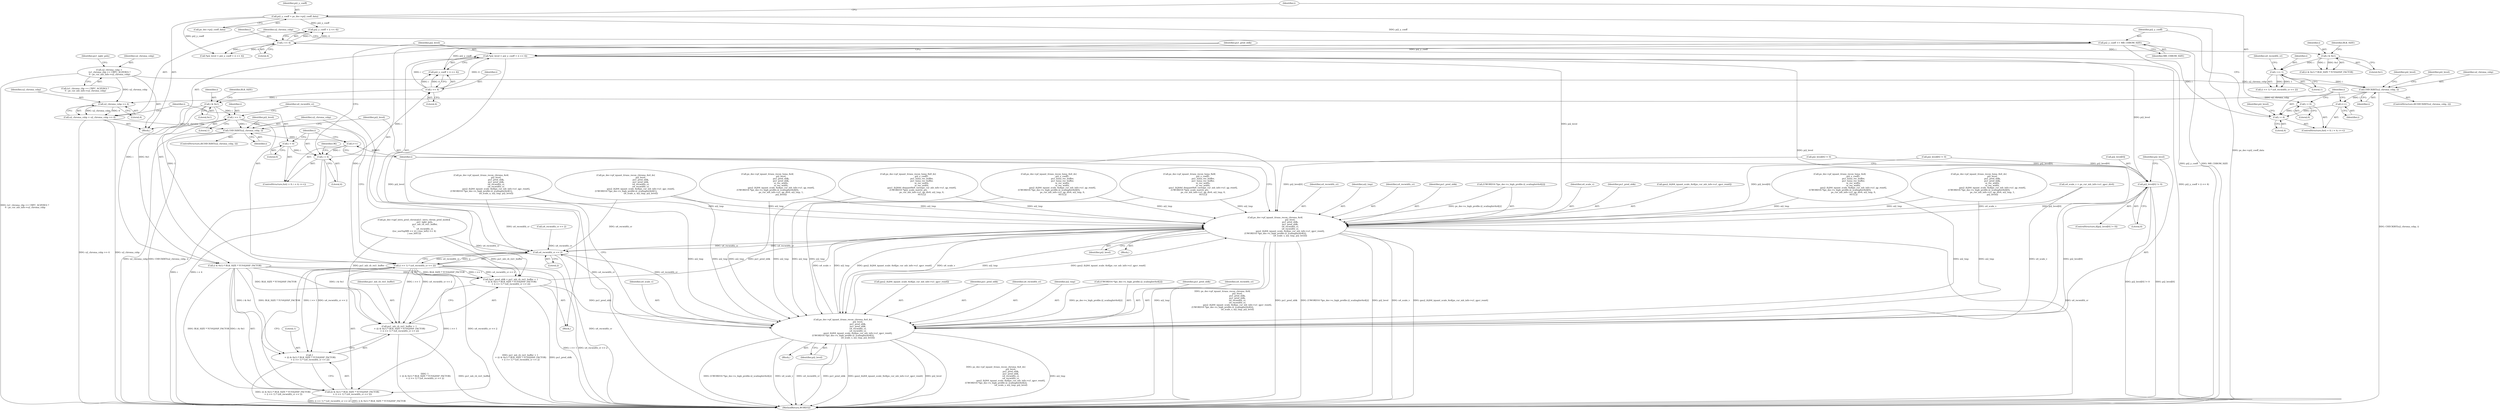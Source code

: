 digraph "0_Android_a583270e1c96d307469c83dc42bd3c5f1b9ef63f@pointer" {
"1002993" [label="(Call,*pi2_level = pi2_y_coeff + (i << 4))"];
"1002971" [label="(Call,pi2_y_coeff += MB_CHROM_SIZE)"];
"1002865" [label="(Call,pi2_y_coeff = ps_dec->pi2_coeff_data)"];
"1002997" [label="(Call,i << 4)"];
"1002986" [label="(Call,i < 4)"];
"1002989" [label="(Call,i++)"];
"1003024" [label="(Call,CHECKBIT(u2_chroma_csbp, i))"];
"1002974" [label="(Call,u2_chroma_csbp = u2_chroma_csbp >> 4)"];
"1002976" [label="(Call,u2_chroma_csbp >> 4)"];
"1002675" [label="(Call,u2_chroma_csbp =\n (u1_chroma_cbp == CBPC_ACZERO) ?\n 0 : ps_cur_mb_info->u2_chroma_csbp)"];
"1002913" [label="(Call,CHECKBIT(u2_chroma_csbp, i))"];
"1002905" [label="(Call,i >> 1)"];
"1002898" [label="(Call,i & 0x1)"];
"1002888" [label="(Call,i << 4)"];
"1002877" [label="(Call,i < 4)"];
"1002880" [label="(Call,i++)"];
"1002874" [label="(Call,i = 0)"];
"1003016" [label="(Call,i >> 1)"];
"1003009" [label="(Call,i & 0x1)"];
"1002983" [label="(Call,i = 0)"];
"1003028" [label="(Call,ps_dec->pf_iquant_itrans_recon_chroma_4x4(\n                                            pi2_level,\n                                            pu1_pred_sblk,\n                                            pu1_pred_sblk,\n                                            u4_recwidth_cr,\n                                            u4_recwidth_cr,\n                                            gau2_ih264_iquant_scale_4x4[ps_cur_mb_info->u1_qpcr_rem6],\n (UWORD16 *)ps_dec->s_high_profile.i2_scalinglist4x4[2],\n                                            u4_scale_v, ai2_tmp, pi2_level))"];
"1003019" [label="(Call,u4_recwidth_cr << 2)"];
"1003015" [label="(Call,(i >> 1) * (u4_recwidth_cr << 2))"];
"1003001" [label="(Call,*pu1_pred_sblk = pu1_mb_cb_rei1_buffer + 1\n + ((i & 0x1) * BLK_SIZE * YUV420SP_FACTOR)\n + (i >> 1) * (u4_recwidth_cr << 2))"];
"1003059" [label="(Call,ps_dec->pf_iquant_itrans_recon_chroma_4x4_dc(\n                                            pi2_level,\n                                            pu1_pred_sblk,\n                                            pu1_pred_sblk,\n                                            u4_recwidth_cr,\n                                            u4_recwidth_cr,\n                                            gau2_ih264_iquant_scale_4x4[ps_cur_mb_info->u1_qpcr_rem6],\n (UWORD16 *)ps_dec->s_high_profile.i2_scalinglist4x4[2],\n                                            u4_scale_v, ai2_tmp, pi2_level))"];
"1003003" [label="(Call,pu1_mb_cb_rei1_buffer + 1\n + ((i & 0x1) * BLK_SIZE * YUV420SP_FACTOR)\n + (i >> 1) * (u4_recwidth_cr << 2))"];
"1003005" [label="(Call,1\n + ((i & 0x1) * BLK_SIZE * YUV420SP_FACTOR)\n + (i >> 1) * (u4_recwidth_cr << 2))"];
"1003007" [label="(Call,((i & 0x1) * BLK_SIZE * YUV420SP_FACTOR)\n + (i >> 1) * (u4_recwidth_cr << 2))"];
"1003053" [label="(Call,pi2_level[0] != 0)"];
"1003061" [label="(Identifier,pu1_pred_sblk)"];
"1003253" [label="(Identifier,OK)"];
"1002900" [label="(Literal,0x1)"];
"1003025" [label="(Identifier,u2_chroma_csbp)"];
"1003029" [label="(Identifier,pi2_level)"];
"1002942" [label="(Call,pi2_level[0] != 0)"];
"1003030" [label="(Identifier,pu1_pred_sblk)"];
"1002884" [label="(Call,*pi2_level = pi2_y_coeff + (i << 4))"];
"1003039" [label="(Call,(UWORD16 *)ps_dec->s_high_profile.i2_scalinglist4x4[2])"];
"1003020" [label="(Identifier,u4_recwidth_cr)"];
"1002867" [label="(Call,ps_dec->pi2_coeff_data)"];
"1002875" [label="(Identifier,i)"];
"1003003" [label="(Call,pu1_mb_cb_rei1_buffer + 1\n + ((i & 0x1) * BLK_SIZE * YUV420SP_FACTOR)\n + (i >> 1) * (u4_recwidth_cr << 2))"];
"1003063" [label="(Identifier,u4_recwidth_cr)"];
"1003079" [label="(Identifier,u4_scale_v)"];
"1003050" [label="(Identifier,pi2_level)"];
"1002522" [label="(Call,ps_dec->pf_iquant_itrans_recon_luma_8x8_dc(\n                                        pi2_y_coeff1,\n                                        pu1_luma_rec_buffer,\n                                        pu1_luma_rec_buffer,\n                                        ui_rec_width,\n                                        ui_rec_width,\n                                        gau1_ih264d_dequant8x8_cavlc[ps_cur_mb_info->u1_qp_rem6],\n (UWORD16 *)pi2_scale_matrix_ptr,\n                                        ps_cur_mb_info->u1_qp_div6, ai2_tmp, 0,\n                                        NULL))"];
"1002544" [label="(Call,ps_dec->pf_iquant_itrans_recon_luma_8x8(\n                                        pi2_y_coeff1,\n                                        pu1_luma_rec_buffer,\n                                        pu1_luma_rec_buffer,\n                                        ui_rec_width,\n                                        ui_rec_width,\n                                        gau1_ih264d_dequant8x8_cavlc[ps_cur_mb_info->u1_qp_rem6],\n (UWORD16 *)pi2_scale_matrix_ptr,\n                                        ps_cur_mb_info->u1_qp_div6, ai2_tmp, 0,\n                                        NULL))"];
"1003005" [label="(Call,1\n + ((i & 0x1) * BLK_SIZE * YUV420SP_FACTOR)\n + (i >> 1) * (u4_recwidth_cr << 2))"];
"1002912" [label="(ControlStructure,if(CHECKBIT(u2_chroma_csbp, i)))"];
"1002677" [label="(Call,(u1_chroma_cbp == CBPC_ACZERO) ?\n 0 : ps_cur_mb_info->u2_chroma_csbp)"];
"1001748" [label="(Call,ps_dec->pf_iquant_itrans_recon_luma_4x4(\n                                        pi2_y_coeff1,\n                                        pu1_luma_rec_buffer,\n                                        pu1_luma_rec_buffer,\n                                        ui_rec_width,\n                                        ui_rec_width,\n                                        gau2_ih264_iquant_scale_4x4[ps_cur_mb_info->u1_qp_rem6],\n (UWORD16 *)ps_dec->s_high_profile.i2_scalinglist4x4[0],\n                                        ps_cur_mb_info->u1_qp_div6, ai2_tmp, 0,\n                                        NULL))"];
"1003026" [label="(Identifier,i)"];
"1003048" [label="(Identifier,u4_scale_v)"];
"1003065" [label="(Call,gau2_ih264_iquant_scale_4x4[ps_cur_mb_info->u1_qpcr_rem6])"];
"1002880" [label="(Call,i++)"];
"1002975" [label="(Identifier,u2_chroma_csbp)"];
"1002878" [label="(Identifier,i)"];
"1002841" [label="(Call,ps_dec->apf_intra_pred_chroma[u1_intra_chrom_pred_mode](\n                                pu1_ngbr_pels,\n                                pu1_mb_cb_rei1_buffer,\n 1,\n                                u4_recwidth_cr,\n ((uc_useTopMB << 2) | (use_left2 << 4)\n | use_left1)))"];
"1002998" [label="(Identifier,i)"];
"1002908" [label="(Call,u4_recwidth_cr << 2)"];
"1003021" [label="(Literal,2)"];
"1002913" [label="(Call,CHECKBIT(u2_chroma_csbp, i))"];
"1002991" [label="(Block,)"];
"1003081" [label="(Identifier,pi2_level)"];
"1003006" [label="(Literal,1)"];
"1003060" [label="(Identifier,pi2_level)"];
"1003023" [label="(ControlStructure,if(CHECKBIT(u2_chroma_csbp, i)))"];
"1002972" [label="(Identifier,pi2_y_coeff)"];
"1002915" [label="(Identifier,i)"];
"1002988" [label="(Literal,4)"];
"1003031" [label="(Identifier,pu1_pred_sblk)"];
"1002877" [label="(Call,i < 4)"];
"1002881" [label="(Identifier,i)"];
"1002994" [label="(Identifier,pi2_level)"];
"1003007" [label="(Call,((i & 0x1) * BLK_SIZE * YUV420SP_FACTOR)\n + (i >> 1) * (u4_recwidth_cr << 2))"];
"1003001" [label="(Call,*pu1_pred_sblk = pu1_mb_cb_rei1_buffer + 1\n + ((i & 0x1) * BLK_SIZE * YUV420SP_FACTOR)\n + (i >> 1) * (u4_recwidth_cr << 2))"];
"1003062" [label="(Identifier,pu1_pred_sblk)"];
"1002876" [label="(Literal,0)"];
"1002917" [label="(Call,ps_dec->pf_iquant_itrans_recon_chroma_4x4(\n                                            pi2_level,\n                                            pu1_pred_sblk,\n                                            pu1_pred_sblk,\n                                            u4_recwidth_cr,\n                                            u4_recwidth_cr,\n                                            gau2_ih264_iquant_scale_4x4[ps_cur_mb_info->u1_qpc_rem6],\n (UWORD16 *)ps_dec->s_high_profile.i2_scalinglist4x4[1],\n                                            u4_scale_u, ai2_tmp, pi2_level))"];
"1003010" [label="(Identifier,i)"];
"1002897" [label="(Call,(i & 0x1) * BLK_SIZE * YUV420SP_FACTOR)"];
"1002977" [label="(Identifier,u2_chroma_csbp)"];
"1002899" [label="(Identifier,i)"];
"1003019" [label="(Call,u4_recwidth_cr << 2)"];
"1003008" [label="(Call,(i & 0x1) * BLK_SIZE * YUV420SP_FACTOR)"];
"1002987" [label="(Identifier,i)"];
"1002673" [label="(Block,)"];
"1002905" [label="(Call,i >> 1)"];
"1003034" [label="(Call,gau2_ih264_iquant_scale_4x4[ps_cur_mb_info->u1_qpcr_rem6])"];
"1003057" [label="(Literal,0)"];
"1003254" [label="(MethodReturn,WORD32)"];
"1003028" [label="(Call,ps_dec->pf_iquant_itrans_recon_chroma_4x4(\n                                            pi2_level,\n                                            pu1_pred_sblk,\n                                            pu1_pred_sblk,\n                                            u4_recwidth_cr,\n                                            u4_recwidth_cr,\n                                            gau2_ih264_iquant_scale_4x4[ps_cur_mb_info->u1_qpcr_rem6],\n (UWORD16 *)ps_dec->s_high_profile.i2_scalinglist4x4[2],\n                                            u4_scale_v, ai2_tmp, pi2_level))"];
"1003002" [label="(Identifier,pu1_pred_sblk)"];
"1002865" [label="(Call,pi2_y_coeff = ps_dec->pi2_coeff_data)"];
"1000985" [label="(Call,ps_dec->pf_iquant_itrans_recon_luma_4x4_dc(\n                                        pi2_level,\n                                        pu1_pred_sblk,\n                                        pu1_pred_sblk,\n                                        ui_rec_width,\n                                        ui_rec_width,\n                                        gau2_ih264_iquant_scale_4x4[ps_cur_mb_info->u1_qp_rem6],\n (UWORD16 *)ps_dec->s_high_profile.i2_scalinglist4x4[0],\n                                        ps_cur_mb_info->u1_qp_div6, ai2_tmp, 1,\n                                        pi2_level))"];
"1002906" [label="(Identifier,i)"];
"1002976" [label="(Call,u2_chroma_csbp >> 4)"];
"1003064" [label="(Identifier,u4_recwidth_cr)"];
"1002860" [label="(Call,u4_scale_v = ps_cur_mb_info->u1_qpcr_div6)"];
"1003058" [label="(Block,)"];
"1002993" [label="(Call,*pi2_level = pi2_y_coeff + (i << 4))"];
"1002879" [label="(Literal,4)"];
"1003052" [label="(ControlStructure,if(pi2_level[0] != 0))"];
"1003054" [label="(Call,pi2_level[0])"];
"1002691" [label="(Identifier,pu1_ngbr_pels)"];
"1002983" [label="(Call,i = 0)"];
"1002890" [label="(Literal,4)"];
"1003033" [label="(Identifier,u4_recwidth_cr)"];
"1003080" [label="(Identifier,ai2_tmp)"];
"1002866" [label="(Identifier,pi2_y_coeff)"];
"1003011" [label="(Literal,0x1)"];
"1002973" [label="(Identifier,MB_CHROM_SIZE)"];
"1002995" [label="(Call,pi2_y_coeff + (i << 4))"];
"1002985" [label="(Literal,0)"];
"1002874" [label="(Call,i = 0)"];
"1003027" [label="(Block,)"];
"1002982" [label="(ControlStructure,for(i = 0; i < 4; i++))"];
"1003055" [label="(Identifier,pi2_level)"];
"1002873" [label="(ControlStructure,for(i = 0; i < 4; i++))"];
"1002675" [label="(Call,u2_chroma_csbp =\n (u1_chroma_cbp == CBPC_ACZERO) ?\n 0 : ps_cur_mb_info->u2_chroma_csbp)"];
"1002984" [label="(Identifier,i)"];
"1002889" [label="(Identifier,i)"];
"1003016" [label="(Call,i >> 1)"];
"1002997" [label="(Call,i << 4)"];
"1002888" [label="(Call,i << 4)"];
"1002999" [label="(Literal,4)"];
"1002904" [label="(Call,(i >> 1) * (u4_recwidth_cr << 2))"];
"1003049" [label="(Identifier,ai2_tmp)"];
"1002914" [label="(Identifier,u2_chroma_csbp)"];
"1003009" [label="(Call,i & 0x1)"];
"1002986" [label="(Call,i < 4)"];
"1002978" [label="(Literal,4)"];
"1002990" [label="(Identifier,i)"];
"1003017" [label="(Identifier,i)"];
"1003059" [label="(Call,ps_dec->pf_iquant_itrans_recon_chroma_4x4_dc(\n                                            pi2_level,\n                                            pu1_pred_sblk,\n                                            pu1_pred_sblk,\n                                            u4_recwidth_cr,\n                                            u4_recwidth_cr,\n                                            gau2_ih264_iquant_scale_4x4[ps_cur_mb_info->u1_qpcr_rem6],\n (UWORD16 *)ps_dec->s_high_profile.i2_scalinglist4x4[2],\n                                            u4_scale_v, ai2_tmp, pi2_level))"];
"1002944" [label="(Identifier,pi2_level)"];
"1002909" [label="(Identifier,u4_recwidth_cr)"];
"1003070" [label="(Call,(UWORD16 *)ps_dec->s_high_profile.i2_scalinglist4x4[2])"];
"1003018" [label="(Literal,1)"];
"1002948" [label="(Call,ps_dec->pf_iquant_itrans_recon_chroma_4x4_dc(\n                                            pi2_level,\n                                            pu1_pred_sblk,\n                                            pu1_pred_sblk,\n                                            u4_recwidth_cr,\n                                            u4_recwidth_cr,\n                                            gau2_ih264_iquant_scale_4x4[ps_cur_mb_info->u1_qpc_rem6],\n (UWORD16 *)ps_dec->s_high_profile.i2_scalinglist4x4[1],\n                                            u4_scale_u, ai2_tmp, pi2_level))"];
"1003004" [label="(Identifier,pu1_mb_cb_rei1_buffer)"];
"1002886" [label="(Call,pi2_y_coeff + (i << 4))"];
"1002974" [label="(Call,u2_chroma_csbp = u2_chroma_csbp >> 4)"];
"1003024" [label="(Call,CHECKBIT(u2_chroma_csbp, i))"];
"1002885" [label="(Identifier,pi2_level)"];
"1003032" [label="(Identifier,u4_recwidth_cr)"];
"1002971" [label="(Call,pi2_y_coeff += MB_CHROM_SIZE)"];
"1002898" [label="(Call,i & 0x1)"];
"1000979" [label="(Call,pi2_level[0] != 0)"];
"1003015" [label="(Call,(i >> 1) * (u4_recwidth_cr << 2))"];
"1003013" [label="(Identifier,BLK_SIZE)"];
"1003053" [label="(Call,pi2_level[0] != 0)"];
"1002676" [label="(Identifier,u2_chroma_csbp)"];
"1002918" [label="(Identifier,pi2_level)"];
"1001720" [label="(Call,ps_dec->pf_iquant_itrans_recon_luma_4x4_dc(\n                                        pi2_y_coeff1,\n                                        pu1_luma_rec_buffer,\n                                        pu1_luma_rec_buffer,\n                                        ui_rec_width,\n                                        ui_rec_width,\n                                        gau2_ih264_iquant_scale_4x4[ps_cur_mb_info->u1_qp_rem6],\n (UWORD16 *)ps_dec->s_high_profile.i2_scalinglist4x4[0],\n                                        ps_cur_mb_info->u1_qp_div6, ai2_tmp, 0,\n                                        NULL))"];
"1000947" [label="(Call,ps_dec->pf_iquant_itrans_recon_luma_4x4(\n                                        pi2_level,\n                                        pu1_pred_sblk,\n                                        pu1_pred_sblk,\n                                        ui_rec_width,\n                                        ui_rec_width,\n                                        gau2_ih264_iquant_scale_4x4[ps_cur_mb_info->u1_qp_rem6],\n (UWORD16 *)ps_dec->s_high_profile.i2_scalinglist4x4[0],\n                                        ps_cur_mb_info->u1_qp_div6, ai2_tmp, 1,\n                                        pi2_level))"];
"1002989" [label="(Call,i++)"];
"1002902" [label="(Identifier,BLK_SIZE)"];
"1002907" [label="(Literal,1)"];
"1002993" -> "1002991"  [label="AST: "];
"1002993" -> "1002995"  [label="CFG: "];
"1002994" -> "1002993"  [label="AST: "];
"1002995" -> "1002993"  [label="AST: "];
"1003002" -> "1002993"  [label="CFG: "];
"1002993" -> "1003254"  [label="DDG: pi2_level"];
"1002993" -> "1003254"  [label="DDG: pi2_y_coeff + (i << 4)"];
"1002971" -> "1002993"  [label="DDG: pi2_y_coeff"];
"1002997" -> "1002993"  [label="DDG: i"];
"1002997" -> "1002993"  [label="DDG: 4"];
"1002993" -> "1003028"  [label="DDG: pi2_level"];
"1002993" -> "1003053"  [label="DDG: pi2_level"];
"1002993" -> "1003059"  [label="DDG: pi2_level"];
"1002971" -> "1002673"  [label="AST: "];
"1002971" -> "1002973"  [label="CFG: "];
"1002972" -> "1002971"  [label="AST: "];
"1002973" -> "1002971"  [label="AST: "];
"1002975" -> "1002971"  [label="CFG: "];
"1002971" -> "1003254"  [label="DDG: pi2_y_coeff"];
"1002971" -> "1003254"  [label="DDG: MB_CHROM_SIZE"];
"1002865" -> "1002971"  [label="DDG: pi2_y_coeff"];
"1002971" -> "1002995"  [label="DDG: pi2_y_coeff"];
"1002865" -> "1002673"  [label="AST: "];
"1002865" -> "1002867"  [label="CFG: "];
"1002866" -> "1002865"  [label="AST: "];
"1002867" -> "1002865"  [label="AST: "];
"1002875" -> "1002865"  [label="CFG: "];
"1002865" -> "1003254"  [label="DDG: ps_dec->pi2_coeff_data"];
"1002865" -> "1002884"  [label="DDG: pi2_y_coeff"];
"1002865" -> "1002886"  [label="DDG: pi2_y_coeff"];
"1002997" -> "1002995"  [label="AST: "];
"1002997" -> "1002999"  [label="CFG: "];
"1002998" -> "1002997"  [label="AST: "];
"1002999" -> "1002997"  [label="AST: "];
"1002995" -> "1002997"  [label="CFG: "];
"1002997" -> "1002995"  [label="DDG: i"];
"1002997" -> "1002995"  [label="DDG: 4"];
"1002986" -> "1002997"  [label="DDG: i"];
"1002997" -> "1003009"  [label="DDG: i"];
"1002986" -> "1002982"  [label="AST: "];
"1002986" -> "1002988"  [label="CFG: "];
"1002987" -> "1002986"  [label="AST: "];
"1002988" -> "1002986"  [label="AST: "];
"1002994" -> "1002986"  [label="CFG: "];
"1003253" -> "1002986"  [label="CFG: "];
"1002986" -> "1003254"  [label="DDG: i"];
"1002986" -> "1003254"  [label="DDG: i < 4"];
"1002989" -> "1002986"  [label="DDG: i"];
"1002983" -> "1002986"  [label="DDG: i"];
"1002989" -> "1002982"  [label="AST: "];
"1002989" -> "1002990"  [label="CFG: "];
"1002990" -> "1002989"  [label="AST: "];
"1002987" -> "1002989"  [label="CFG: "];
"1003024" -> "1002989"  [label="DDG: i"];
"1003024" -> "1003023"  [label="AST: "];
"1003024" -> "1003026"  [label="CFG: "];
"1003025" -> "1003024"  [label="AST: "];
"1003026" -> "1003024"  [label="AST: "];
"1003029" -> "1003024"  [label="CFG: "];
"1003055" -> "1003024"  [label="CFG: "];
"1003024" -> "1003254"  [label="DDG: CHECKBIT(u2_chroma_csbp, i)"];
"1003024" -> "1003254"  [label="DDG: u2_chroma_csbp"];
"1002974" -> "1003024"  [label="DDG: u2_chroma_csbp"];
"1003016" -> "1003024"  [label="DDG: i"];
"1002974" -> "1002673"  [label="AST: "];
"1002974" -> "1002976"  [label="CFG: "];
"1002975" -> "1002974"  [label="AST: "];
"1002976" -> "1002974"  [label="AST: "];
"1002984" -> "1002974"  [label="CFG: "];
"1002974" -> "1003254"  [label="DDG: u2_chroma_csbp"];
"1002974" -> "1003254"  [label="DDG: u2_chroma_csbp >> 4"];
"1002976" -> "1002974"  [label="DDG: u2_chroma_csbp"];
"1002976" -> "1002974"  [label="DDG: 4"];
"1002976" -> "1002978"  [label="CFG: "];
"1002977" -> "1002976"  [label="AST: "];
"1002978" -> "1002976"  [label="AST: "];
"1002675" -> "1002976"  [label="DDG: u2_chroma_csbp"];
"1002913" -> "1002976"  [label="DDG: u2_chroma_csbp"];
"1002675" -> "1002673"  [label="AST: "];
"1002675" -> "1002677"  [label="CFG: "];
"1002676" -> "1002675"  [label="AST: "];
"1002677" -> "1002675"  [label="AST: "];
"1002691" -> "1002675"  [label="CFG: "];
"1002675" -> "1003254"  [label="DDG: (u1_chroma_cbp == CBPC_ACZERO) ?\n 0 : ps_cur_mb_info->u2_chroma_csbp"];
"1002675" -> "1002913"  [label="DDG: u2_chroma_csbp"];
"1002913" -> "1002912"  [label="AST: "];
"1002913" -> "1002915"  [label="CFG: "];
"1002914" -> "1002913"  [label="AST: "];
"1002915" -> "1002913"  [label="AST: "];
"1002918" -> "1002913"  [label="CFG: "];
"1002944" -> "1002913"  [label="CFG: "];
"1002913" -> "1003254"  [label="DDG: CHECKBIT(u2_chroma_csbp, i)"];
"1002913" -> "1002880"  [label="DDG: i"];
"1002905" -> "1002913"  [label="DDG: i"];
"1002905" -> "1002904"  [label="AST: "];
"1002905" -> "1002907"  [label="CFG: "];
"1002906" -> "1002905"  [label="AST: "];
"1002907" -> "1002905"  [label="AST: "];
"1002909" -> "1002905"  [label="CFG: "];
"1002905" -> "1002904"  [label="DDG: i"];
"1002905" -> "1002904"  [label="DDG: 1"];
"1002898" -> "1002905"  [label="DDG: i"];
"1002898" -> "1002897"  [label="AST: "];
"1002898" -> "1002900"  [label="CFG: "];
"1002899" -> "1002898"  [label="AST: "];
"1002900" -> "1002898"  [label="AST: "];
"1002902" -> "1002898"  [label="CFG: "];
"1002898" -> "1002897"  [label="DDG: i"];
"1002898" -> "1002897"  [label="DDG: 0x1"];
"1002888" -> "1002898"  [label="DDG: i"];
"1002888" -> "1002886"  [label="AST: "];
"1002888" -> "1002890"  [label="CFG: "];
"1002889" -> "1002888"  [label="AST: "];
"1002890" -> "1002888"  [label="AST: "];
"1002886" -> "1002888"  [label="CFG: "];
"1002888" -> "1002884"  [label="DDG: i"];
"1002888" -> "1002884"  [label="DDG: 4"];
"1002888" -> "1002886"  [label="DDG: i"];
"1002888" -> "1002886"  [label="DDG: 4"];
"1002877" -> "1002888"  [label="DDG: i"];
"1002877" -> "1002873"  [label="AST: "];
"1002877" -> "1002879"  [label="CFG: "];
"1002878" -> "1002877"  [label="AST: "];
"1002879" -> "1002877"  [label="AST: "];
"1002885" -> "1002877"  [label="CFG: "];
"1002972" -> "1002877"  [label="CFG: "];
"1002880" -> "1002877"  [label="DDG: i"];
"1002874" -> "1002877"  [label="DDG: i"];
"1002880" -> "1002873"  [label="AST: "];
"1002880" -> "1002881"  [label="CFG: "];
"1002881" -> "1002880"  [label="AST: "];
"1002878" -> "1002880"  [label="CFG: "];
"1002874" -> "1002873"  [label="AST: "];
"1002874" -> "1002876"  [label="CFG: "];
"1002875" -> "1002874"  [label="AST: "];
"1002876" -> "1002874"  [label="AST: "];
"1002878" -> "1002874"  [label="CFG: "];
"1003016" -> "1003015"  [label="AST: "];
"1003016" -> "1003018"  [label="CFG: "];
"1003017" -> "1003016"  [label="AST: "];
"1003018" -> "1003016"  [label="AST: "];
"1003020" -> "1003016"  [label="CFG: "];
"1003016" -> "1003015"  [label="DDG: i"];
"1003016" -> "1003015"  [label="DDG: 1"];
"1003009" -> "1003016"  [label="DDG: i"];
"1003009" -> "1003008"  [label="AST: "];
"1003009" -> "1003011"  [label="CFG: "];
"1003010" -> "1003009"  [label="AST: "];
"1003011" -> "1003009"  [label="AST: "];
"1003013" -> "1003009"  [label="CFG: "];
"1003009" -> "1003008"  [label="DDG: i"];
"1003009" -> "1003008"  [label="DDG: 0x1"];
"1002983" -> "1002982"  [label="AST: "];
"1002983" -> "1002985"  [label="CFG: "];
"1002984" -> "1002983"  [label="AST: "];
"1002985" -> "1002983"  [label="AST: "];
"1002987" -> "1002983"  [label="CFG: "];
"1003028" -> "1003027"  [label="AST: "];
"1003028" -> "1003050"  [label="CFG: "];
"1003029" -> "1003028"  [label="AST: "];
"1003030" -> "1003028"  [label="AST: "];
"1003031" -> "1003028"  [label="AST: "];
"1003032" -> "1003028"  [label="AST: "];
"1003033" -> "1003028"  [label="AST: "];
"1003034" -> "1003028"  [label="AST: "];
"1003039" -> "1003028"  [label="AST: "];
"1003048" -> "1003028"  [label="AST: "];
"1003049" -> "1003028"  [label="AST: "];
"1003050" -> "1003028"  [label="AST: "];
"1002990" -> "1003028"  [label="CFG: "];
"1003028" -> "1003254"  [label="DDG: u4_recwidth_cr"];
"1003028" -> "1003254"  [label="DDG: ai2_tmp"];
"1003028" -> "1003254"  [label="DDG: ps_dec->pf_iquant_itrans_recon_chroma_4x4(\n                                            pi2_level,\n                                            pu1_pred_sblk,\n                                            pu1_pred_sblk,\n                                            u4_recwidth_cr,\n                                            u4_recwidth_cr,\n                                            gau2_ih264_iquant_scale_4x4[ps_cur_mb_info->u1_qpcr_rem6],\n (UWORD16 *)ps_dec->s_high_profile.i2_scalinglist4x4[2],\n                                            u4_scale_v, ai2_tmp, pi2_level)"];
"1003028" -> "1003254"  [label="DDG: pu1_pred_sblk"];
"1003028" -> "1003254"  [label="DDG: (UWORD16 *)ps_dec->s_high_profile.i2_scalinglist4x4[2]"];
"1003028" -> "1003254"  [label="DDG: pi2_level"];
"1003028" -> "1003254"  [label="DDG: u4_scale_v"];
"1003028" -> "1003254"  [label="DDG: gau2_ih264_iquant_scale_4x4[ps_cur_mb_info->u1_qpcr_rem6]"];
"1003028" -> "1003019"  [label="DDG: u4_recwidth_cr"];
"1002942" -> "1003028"  [label="DDG: pi2_level[0]"];
"1003053" -> "1003028"  [label="DDG: pi2_level[0]"];
"1000979" -> "1003028"  [label="DDG: pi2_level[0]"];
"1003001" -> "1003028"  [label="DDG: pu1_pred_sblk"];
"1003019" -> "1003028"  [label="DDG: u4_recwidth_cr"];
"1003059" -> "1003028"  [label="DDG: gau2_ih264_iquant_scale_4x4[ps_cur_mb_info->u1_qpcr_rem6]"];
"1003059" -> "1003028"  [label="DDG: u4_scale_v"];
"1003059" -> "1003028"  [label="DDG: ai2_tmp"];
"1003039" -> "1003028"  [label="DDG: ps_dec->s_high_profile.i2_scalinglist4x4[2]"];
"1002860" -> "1003028"  [label="DDG: u4_scale_v"];
"1002522" -> "1003028"  [label="DDG: ai2_tmp"];
"1002948" -> "1003028"  [label="DDG: ai2_tmp"];
"1001720" -> "1003028"  [label="DDG: ai2_tmp"];
"1001748" -> "1003028"  [label="DDG: ai2_tmp"];
"1002917" -> "1003028"  [label="DDG: ai2_tmp"];
"1000947" -> "1003028"  [label="DDG: ai2_tmp"];
"1002544" -> "1003028"  [label="DDG: ai2_tmp"];
"1000985" -> "1003028"  [label="DDG: ai2_tmp"];
"1003028" -> "1003059"  [label="DDG: gau2_ih264_iquant_scale_4x4[ps_cur_mb_info->u1_qpcr_rem6]"];
"1003028" -> "1003059"  [label="DDG: u4_scale_v"];
"1003028" -> "1003059"  [label="DDG: ai2_tmp"];
"1003019" -> "1003015"  [label="AST: "];
"1003019" -> "1003021"  [label="CFG: "];
"1003020" -> "1003019"  [label="AST: "];
"1003021" -> "1003019"  [label="AST: "];
"1003015" -> "1003019"  [label="CFG: "];
"1003019" -> "1003254"  [label="DDG: u4_recwidth_cr"];
"1003019" -> "1003015"  [label="DDG: u4_recwidth_cr"];
"1003019" -> "1003015"  [label="DDG: 2"];
"1003059" -> "1003019"  [label="DDG: u4_recwidth_cr"];
"1002908" -> "1003019"  [label="DDG: u4_recwidth_cr"];
"1002917" -> "1003019"  [label="DDG: u4_recwidth_cr"];
"1002948" -> "1003019"  [label="DDG: u4_recwidth_cr"];
"1002841" -> "1003019"  [label="DDG: u4_recwidth_cr"];
"1003019" -> "1003059"  [label="DDG: u4_recwidth_cr"];
"1003015" -> "1003007"  [label="AST: "];
"1003007" -> "1003015"  [label="CFG: "];
"1003015" -> "1003254"  [label="DDG: u4_recwidth_cr << 2"];
"1003015" -> "1003254"  [label="DDG: i >> 1"];
"1003015" -> "1003001"  [label="DDG: i >> 1"];
"1003015" -> "1003001"  [label="DDG: u4_recwidth_cr << 2"];
"1003015" -> "1003003"  [label="DDG: i >> 1"];
"1003015" -> "1003003"  [label="DDG: u4_recwidth_cr << 2"];
"1003015" -> "1003005"  [label="DDG: i >> 1"];
"1003015" -> "1003005"  [label="DDG: u4_recwidth_cr << 2"];
"1003015" -> "1003007"  [label="DDG: i >> 1"];
"1003015" -> "1003007"  [label="DDG: u4_recwidth_cr << 2"];
"1003001" -> "1002991"  [label="AST: "];
"1003001" -> "1003003"  [label="CFG: "];
"1003002" -> "1003001"  [label="AST: "];
"1003003" -> "1003001"  [label="AST: "];
"1003025" -> "1003001"  [label="CFG: "];
"1003001" -> "1003254"  [label="DDG: pu1_pred_sblk"];
"1003001" -> "1003254"  [label="DDG: pu1_mb_cb_rei1_buffer + 1\n + ((i & 0x1) * BLK_SIZE * YUV420SP_FACTOR)\n + (i >> 1) * (u4_recwidth_cr << 2)"];
"1002841" -> "1003001"  [label="DDG: pu1_mb_cb_rei1_buffer"];
"1003008" -> "1003001"  [label="DDG: i & 0x1"];
"1003008" -> "1003001"  [label="DDG: BLK_SIZE * YUV420SP_FACTOR"];
"1003001" -> "1003059"  [label="DDG: pu1_pred_sblk"];
"1003059" -> "1003058"  [label="AST: "];
"1003059" -> "1003081"  [label="CFG: "];
"1003060" -> "1003059"  [label="AST: "];
"1003061" -> "1003059"  [label="AST: "];
"1003062" -> "1003059"  [label="AST: "];
"1003063" -> "1003059"  [label="AST: "];
"1003064" -> "1003059"  [label="AST: "];
"1003065" -> "1003059"  [label="AST: "];
"1003070" -> "1003059"  [label="AST: "];
"1003079" -> "1003059"  [label="AST: "];
"1003080" -> "1003059"  [label="AST: "];
"1003081" -> "1003059"  [label="AST: "];
"1002990" -> "1003059"  [label="CFG: "];
"1003059" -> "1003254"  [label="DDG: u4_recwidth_cr"];
"1003059" -> "1003254"  [label="DDG: pu1_pred_sblk"];
"1003059" -> "1003254"  [label="DDG: gau2_ih264_iquant_scale_4x4[ps_cur_mb_info->u1_qpcr_rem6]"];
"1003059" -> "1003254"  [label="DDG: pi2_level"];
"1003059" -> "1003254"  [label="DDG: ps_dec->pf_iquant_itrans_recon_chroma_4x4_dc(\n                                            pi2_level,\n                                            pu1_pred_sblk,\n                                            pu1_pred_sblk,\n                                            u4_recwidth_cr,\n                                            u4_recwidth_cr,\n                                            gau2_ih264_iquant_scale_4x4[ps_cur_mb_info->u1_qpcr_rem6],\n (UWORD16 *)ps_dec->s_high_profile.i2_scalinglist4x4[2],\n                                            u4_scale_v, ai2_tmp, pi2_level)"];
"1003059" -> "1003254"  [label="DDG: ai2_tmp"];
"1003059" -> "1003254"  [label="DDG: (UWORD16 *)ps_dec->s_high_profile.i2_scalinglist4x4[2]"];
"1003059" -> "1003254"  [label="DDG: u4_scale_v"];
"1003053" -> "1003059"  [label="DDG: pi2_level[0]"];
"1003070" -> "1003059"  [label="DDG: ps_dec->s_high_profile.i2_scalinglist4x4[2]"];
"1002860" -> "1003059"  [label="DDG: u4_scale_v"];
"1002522" -> "1003059"  [label="DDG: ai2_tmp"];
"1002948" -> "1003059"  [label="DDG: ai2_tmp"];
"1001720" -> "1003059"  [label="DDG: ai2_tmp"];
"1001748" -> "1003059"  [label="DDG: ai2_tmp"];
"1002917" -> "1003059"  [label="DDG: ai2_tmp"];
"1000947" -> "1003059"  [label="DDG: ai2_tmp"];
"1002544" -> "1003059"  [label="DDG: ai2_tmp"];
"1000985" -> "1003059"  [label="DDG: ai2_tmp"];
"1003003" -> "1003005"  [label="CFG: "];
"1003004" -> "1003003"  [label="AST: "];
"1003005" -> "1003003"  [label="AST: "];
"1003003" -> "1003254"  [label="DDG: pu1_mb_cb_rei1_buffer"];
"1003003" -> "1003254"  [label="DDG: 1\n + ((i & 0x1) * BLK_SIZE * YUV420SP_FACTOR)\n + (i >> 1) * (u4_recwidth_cr << 2)"];
"1002841" -> "1003003"  [label="DDG: pu1_mb_cb_rei1_buffer"];
"1003008" -> "1003003"  [label="DDG: i & 0x1"];
"1003008" -> "1003003"  [label="DDG: BLK_SIZE * YUV420SP_FACTOR"];
"1003005" -> "1003007"  [label="CFG: "];
"1003006" -> "1003005"  [label="AST: "];
"1003007" -> "1003005"  [label="AST: "];
"1003005" -> "1003254"  [label="DDG: ((i & 0x1) * BLK_SIZE * YUV420SP_FACTOR)\n + (i >> 1) * (u4_recwidth_cr << 2)"];
"1003008" -> "1003005"  [label="DDG: i & 0x1"];
"1003008" -> "1003005"  [label="DDG: BLK_SIZE * YUV420SP_FACTOR"];
"1003008" -> "1003007"  [label="AST: "];
"1003007" -> "1003254"  [label="DDG: (i & 0x1) * BLK_SIZE * YUV420SP_FACTOR"];
"1003007" -> "1003254"  [label="DDG: (i >> 1) * (u4_recwidth_cr << 2)"];
"1003008" -> "1003007"  [label="DDG: i & 0x1"];
"1003008" -> "1003007"  [label="DDG: BLK_SIZE * YUV420SP_FACTOR"];
"1003053" -> "1003052"  [label="AST: "];
"1003053" -> "1003057"  [label="CFG: "];
"1003054" -> "1003053"  [label="AST: "];
"1003057" -> "1003053"  [label="AST: "];
"1003060" -> "1003053"  [label="CFG: "];
"1002990" -> "1003053"  [label="CFG: "];
"1003053" -> "1003254"  [label="DDG: pi2_level[0] != 0"];
"1003053" -> "1003254"  [label="DDG: pi2_level[0]"];
"1002942" -> "1003053"  [label="DDG: pi2_level[0]"];
"1000979" -> "1003053"  [label="DDG: pi2_level[0]"];
}
